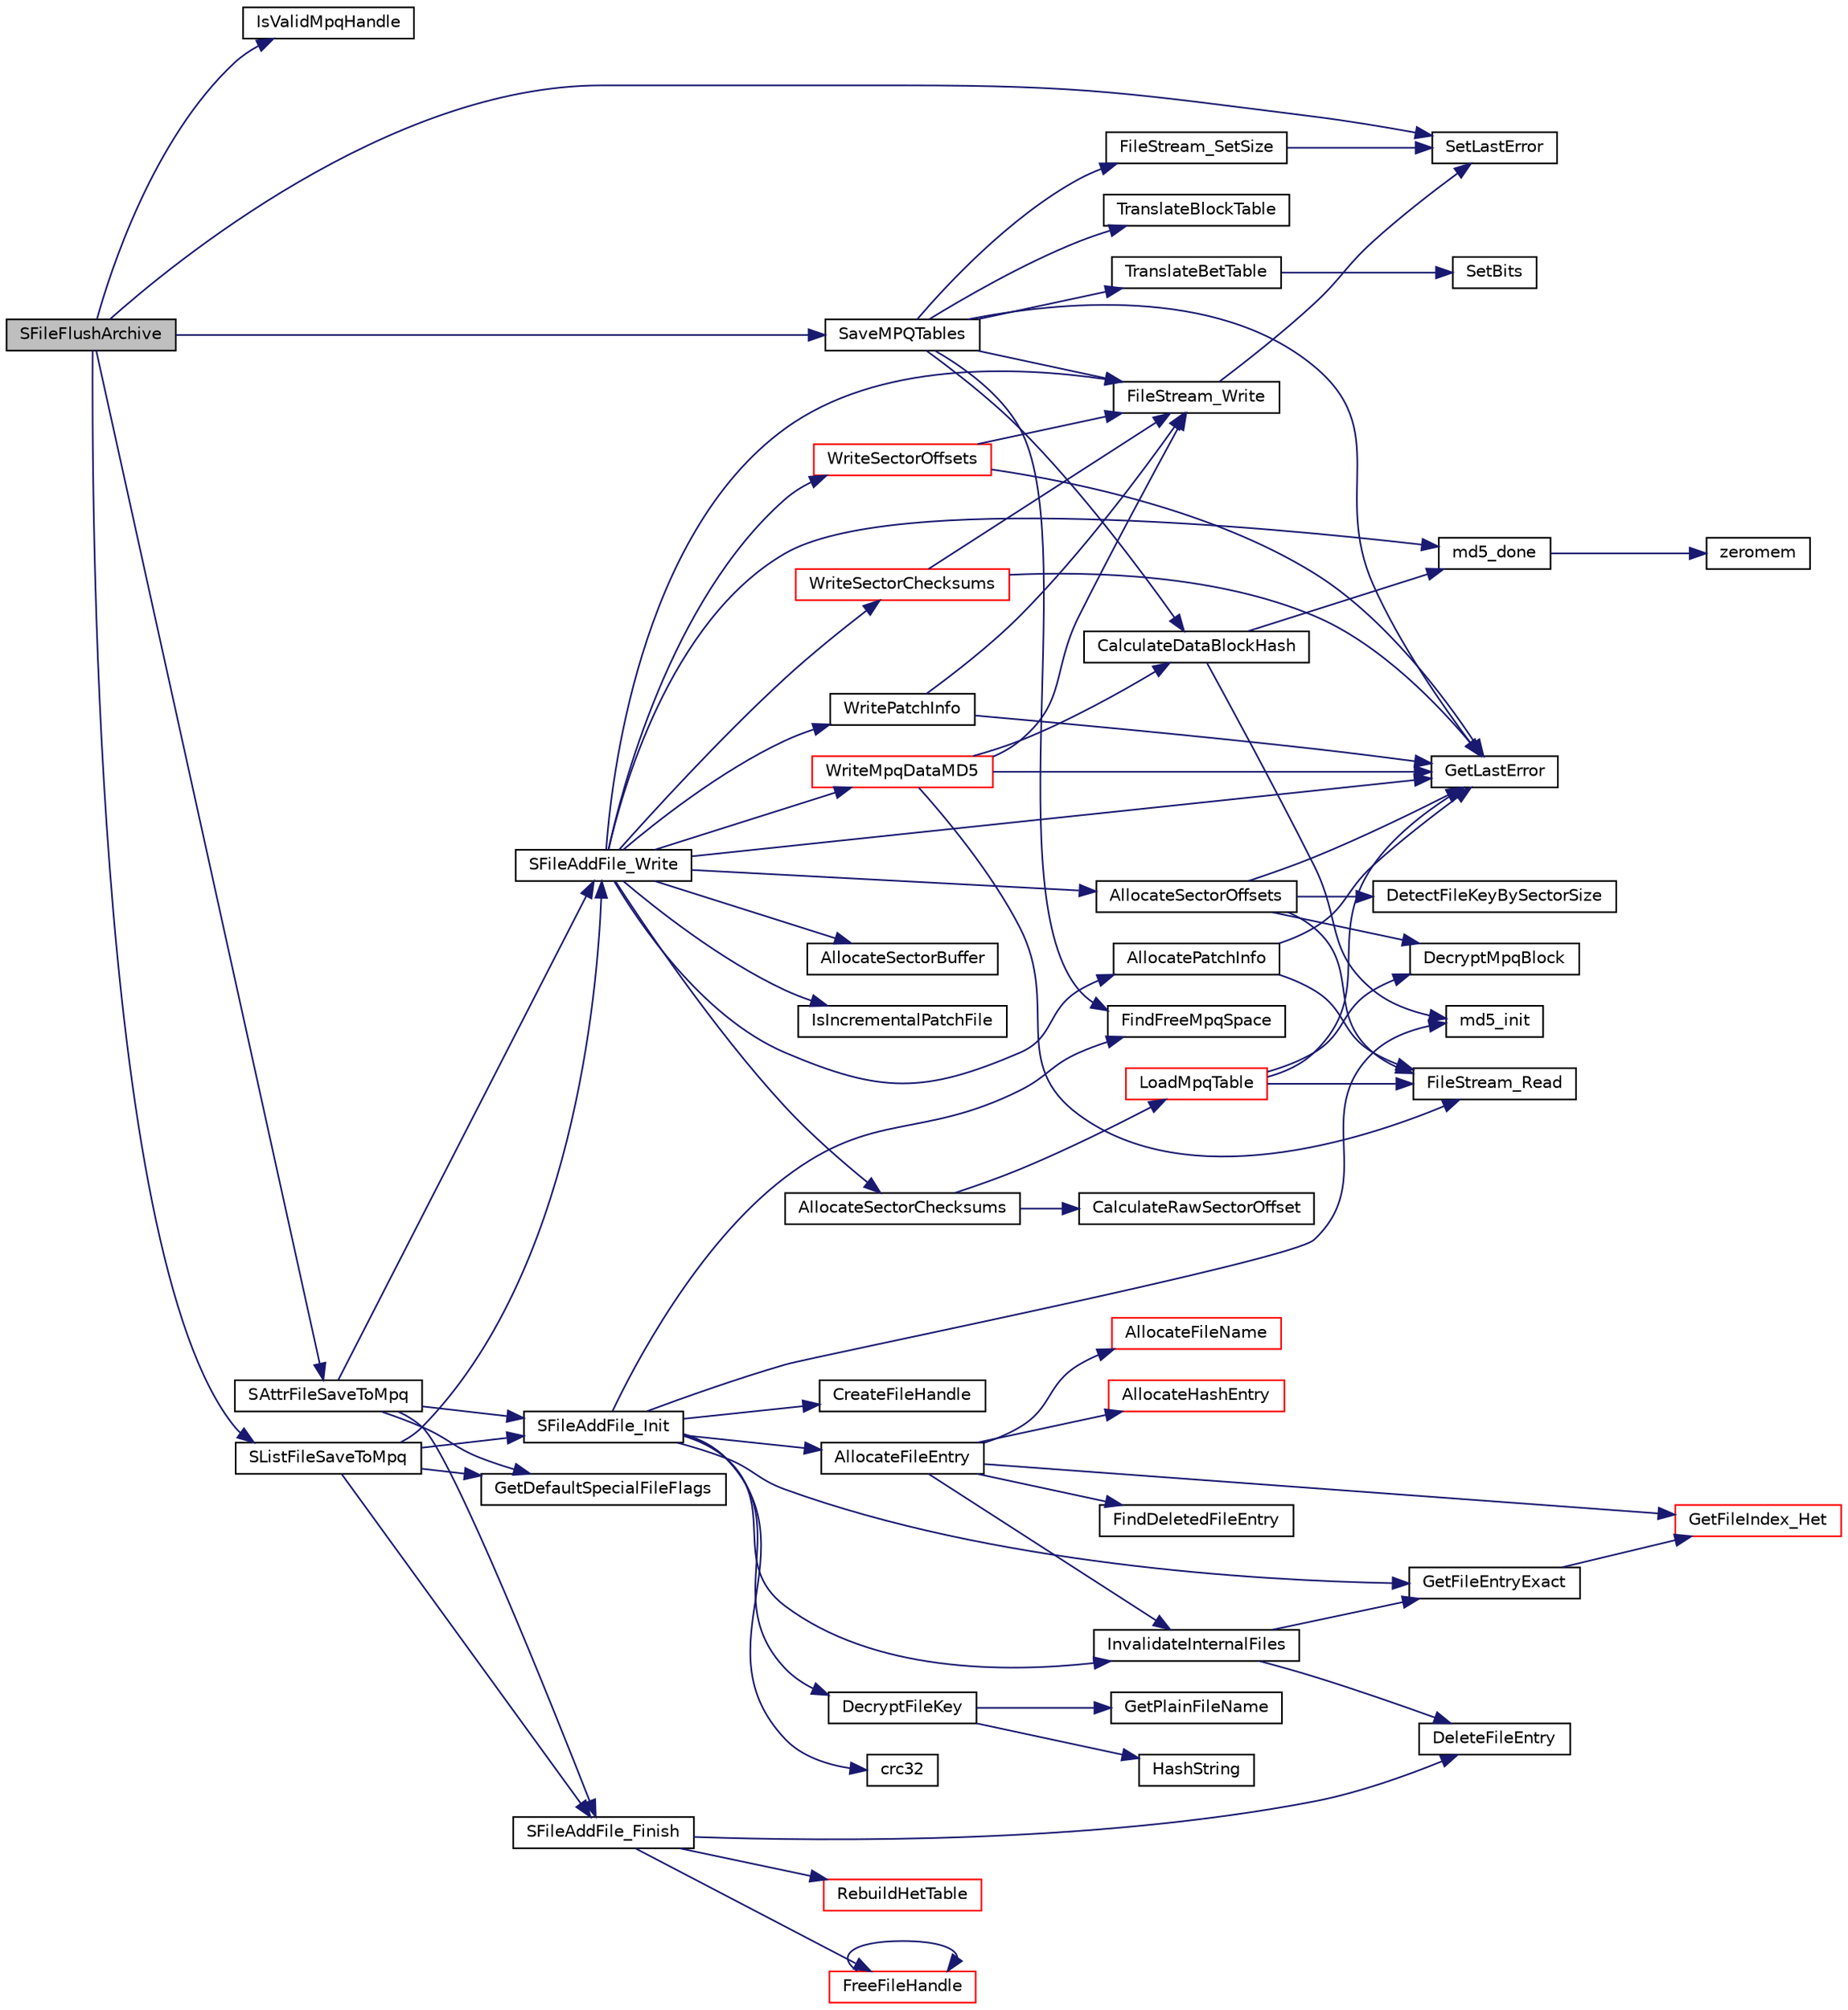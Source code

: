 digraph G
{
  edge [fontname="Helvetica",fontsize="10",labelfontname="Helvetica",labelfontsize="10"];
  node [fontname="Helvetica",fontsize="10",shape=record];
  rankdir="LR";
  Node1 [label="SFileFlushArchive",height=0.2,width=0.4,color="black", fillcolor="grey75", style="filled" fontcolor="black"];
  Node1 -> Node2 [color="midnightblue",fontsize="10",style="solid",fontname="Helvetica"];
  Node2 [label="IsValidMpqHandle",height=0.2,width=0.4,color="black", fillcolor="white", style="filled",URL="$_s_base_common_8cpp.html#a67882fdf8d424efbb6b2e1f748583a66"];
  Node1 -> Node3 [color="midnightblue",fontsize="10",style="solid",fontname="Helvetica"];
  Node3 [label="SetLastError",height=0.2,width=0.4,color="black", fillcolor="white", style="filled",URL="$_file_stream_8cpp.html#ae12246cf2f9f9aa8e3a6367bd9fa2aed"];
  Node1 -> Node4 [color="midnightblue",fontsize="10",style="solid",fontname="Helvetica"];
  Node4 [label="SListFileSaveToMpq",height=0.2,width=0.4,color="black", fillcolor="white", style="filled",URL="$_s_file_list_file_8cpp.html#a92fbeed559aba21268c7cf0b967e49fc"];
  Node4 -> Node5 [color="midnightblue",fontsize="10",style="solid",fontname="Helvetica"];
  Node5 [label="GetDefaultSpecialFileFlags",height=0.2,width=0.4,color="black", fillcolor="white", style="filled",URL="$_s_base_common_8cpp.html#a2c4f65854e516a828f691cde03e83a4e"];
  Node4 -> Node6 [color="midnightblue",fontsize="10",style="solid",fontname="Helvetica"];
  Node6 [label="SFileAddFile_Init",height=0.2,width=0.4,color="black", fillcolor="white", style="filled",URL="$_s_file_add_file_8cpp.html#a24674a5d1cfc1cb229f704d5ea4d5981"];
  Node6 -> Node7 [color="midnightblue",fontsize="10",style="solid",fontname="Helvetica"];
  Node7 [label="CreateFileHandle",height=0.2,width=0.4,color="black", fillcolor="white", style="filled",URL="$_s_base_common_8cpp.html#af3e146ce1fda8ffaf72d6391956f29a3"];
  Node6 -> Node8 [color="midnightblue",fontsize="10",style="solid",fontname="Helvetica"];
  Node8 [label="FindFreeMpqSpace",height=0.2,width=0.4,color="black", fillcolor="white", style="filled",URL="$_s_base_common_8cpp.html#acb18aa3b31bc45f95eb5e493c619ce52"];
  Node6 -> Node9 [color="midnightblue",fontsize="10",style="solid",fontname="Helvetica"];
  Node9 [label="GetFileEntryExact",height=0.2,width=0.4,color="black", fillcolor="white", style="filled",URL="$_s_base_file_table_8cpp.html#a90069131da300c2a6d9ff0b7a1b41806"];
  Node9 -> Node10 [color="midnightblue",fontsize="10",style="solid",fontname="Helvetica"];
  Node10 [label="GetFileIndex_Het",height=0.2,width=0.4,color="red", fillcolor="white", style="filled",URL="$_s_base_file_table_8cpp.html#acf04d5326a7dd5e0c5d82598f8e76a50"];
  Node6 -> Node11 [color="midnightblue",fontsize="10",style="solid",fontname="Helvetica"];
  Node11 [label="AllocateFileEntry",height=0.2,width=0.4,color="black", fillcolor="white", style="filled",URL="$_s_base_file_table_8cpp.html#aca2f6b3ece92ea308a9bcd3976e9e03d"];
  Node11 -> Node10 [color="midnightblue",fontsize="10",style="solid",fontname="Helvetica"];
  Node11 -> Node12 [color="midnightblue",fontsize="10",style="solid",fontname="Helvetica"];
  Node12 [label="FindDeletedFileEntry",height=0.2,width=0.4,color="black", fillcolor="white", style="filled",URL="$_s_base_file_table_8cpp.html#a0850e19fb9d5966a38c79f741025f9d6"];
  Node11 -> Node13 [color="midnightblue",fontsize="10",style="solid",fontname="Helvetica"];
  Node13 [label="InvalidateInternalFiles",height=0.2,width=0.4,color="black", fillcolor="white", style="filled",URL="$_s_base_file_table_8cpp.html#a49c99a591813b88b38d9d219af88a8d4"];
  Node13 -> Node9 [color="midnightblue",fontsize="10",style="solid",fontname="Helvetica"];
  Node13 -> Node14 [color="midnightblue",fontsize="10",style="solid",fontname="Helvetica"];
  Node14 [label="DeleteFileEntry",height=0.2,width=0.4,color="black", fillcolor="white", style="filled",URL="$_s_base_file_table_8cpp.html#ab491aefc6c1009d67e63868ea2be6ecc"];
  Node11 -> Node15 [color="midnightblue",fontsize="10",style="solid",fontname="Helvetica"];
  Node15 [label="AllocateFileName",height=0.2,width=0.4,color="red", fillcolor="white", style="filled",URL="$_s_base_file_table_8cpp.html#a551f6e01e95accafb0042ae9b8d81e61"];
  Node11 -> Node16 [color="midnightblue",fontsize="10",style="solid",fontname="Helvetica"];
  Node16 [label="AllocateHashEntry",height=0.2,width=0.4,color="red", fillcolor="white", style="filled",URL="$_s_base_common_8cpp.html#a259665299cf78eb0e253b08d6489da68"];
  Node6 -> Node13 [color="midnightblue",fontsize="10",style="solid",fontname="Helvetica"];
  Node6 -> Node17 [color="midnightblue",fontsize="10",style="solid",fontname="Helvetica"];
  Node17 [label="DecryptFileKey",height=0.2,width=0.4,color="black", fillcolor="white", style="filled",URL="$_s_base_common_8cpp.html#af48f792817421c6ae782d3ea4f6e8772"];
  Node17 -> Node18 [color="midnightblue",fontsize="10",style="solid",fontname="Helvetica"];
  Node18 [label="GetPlainFileName",height=0.2,width=0.4,color="black", fillcolor="white", style="filled",URL="$_file_stream_8cpp.html#a4182f61165951a9334874d488e089844"];
  Node17 -> Node19 [color="midnightblue",fontsize="10",style="solid",fontname="Helvetica"];
  Node19 [label="HashString",height=0.2,width=0.4,color="black", fillcolor="white", style="filled",URL="$_s_base_common_8cpp.html#a253e7854c54b950673d285bc8ceba83a"];
  Node6 -> Node20 [color="midnightblue",fontsize="10",style="solid",fontname="Helvetica"];
  Node20 [label="md5_init",height=0.2,width=0.4,color="black", fillcolor="white", style="filled",URL="$md5_8c.html#a26c1379e5ead2590effec89de6b8cd11"];
  Node6 -> Node21 [color="midnightblue",fontsize="10",style="solid",fontname="Helvetica"];
  Node21 [label="crc32",height=0.2,width=0.4,color="black", fillcolor="white", style="filled",URL="$zlib_2crc32_8c.html#af5a1c7b05170540ef3bb084e6cf903c4"];
  Node4 -> Node22 [color="midnightblue",fontsize="10",style="solid",fontname="Helvetica"];
  Node22 [label="SFileAddFile_Write",height=0.2,width=0.4,color="black", fillcolor="white", style="filled",URL="$_s_file_add_file_8cpp.html#a8bbeffca003d324051f5a4d93a6862a3"];
  Node22 -> Node23 [color="midnightblue",fontsize="10",style="solid",fontname="Helvetica"];
  Node23 [label="AllocateSectorBuffer",height=0.2,width=0.4,color="black", fillcolor="white", style="filled",URL="$_s_base_common_8cpp.html#a39393674112575a09c309d648d59a3eb"];
  Node22 -> Node24 [color="midnightblue",fontsize="10",style="solid",fontname="Helvetica"];
  Node24 [label="IsIncrementalPatchFile",height=0.2,width=0.4,color="black", fillcolor="white", style="filled",URL="$_s_file_patch_archives_8cpp.html#ab5bb17d96d449e811cb62181805307e0"];
  Node22 -> Node25 [color="midnightblue",fontsize="10",style="solid",fontname="Helvetica"];
  Node25 [label="AllocatePatchInfo",height=0.2,width=0.4,color="black", fillcolor="white", style="filled",URL="$_s_base_common_8cpp.html#ace1d87f4df2379a25c5516fbcc027d0c"];
  Node25 -> Node26 [color="midnightblue",fontsize="10",style="solid",fontname="Helvetica"];
  Node26 [label="FileStream_Read",height=0.2,width=0.4,color="black", fillcolor="white", style="filled",URL="$_file_stream_8cpp.html#a593f3b1416f7497c28fa5552cd1b3003"];
  Node25 -> Node27 [color="midnightblue",fontsize="10",style="solid",fontname="Helvetica"];
  Node27 [label="GetLastError",height=0.2,width=0.4,color="black", fillcolor="white", style="filled",URL="$_file_stream_8cpp.html#a10b9a284527af83a44533867b0aff0fc"];
  Node22 -> Node28 [color="midnightblue",fontsize="10",style="solid",fontname="Helvetica"];
  Node28 [label="AllocateSectorOffsets",height=0.2,width=0.4,color="black", fillcolor="white", style="filled",URL="$_s_base_common_8cpp.html#ae7c6e8b33178ca275ec20f68329b5d55"];
  Node28 -> Node26 [color="midnightblue",fontsize="10",style="solid",fontname="Helvetica"];
  Node28 -> Node27 [color="midnightblue",fontsize="10",style="solid",fontname="Helvetica"];
  Node28 -> Node29 [color="midnightblue",fontsize="10",style="solid",fontname="Helvetica"];
  Node29 [label="DetectFileKeyBySectorSize",height=0.2,width=0.4,color="black", fillcolor="white", style="filled",URL="$_s_base_common_8cpp.html#a2ee395fedefc3dea1b3606db90530f0f"];
  Node28 -> Node30 [color="midnightblue",fontsize="10",style="solid",fontname="Helvetica"];
  Node30 [label="DecryptMpqBlock",height=0.2,width=0.4,color="black", fillcolor="white", style="filled",URL="$_s_base_common_8cpp.html#a66f0f8a3367d5feb073639de03872a7e"];
  Node22 -> Node31 [color="midnightblue",fontsize="10",style="solid",fontname="Helvetica"];
  Node31 [label="AllocateSectorChecksums",height=0.2,width=0.4,color="black", fillcolor="white", style="filled",URL="$_s_base_common_8cpp.html#a625957b3c4515b0d8664c2c7733f5ae2"];
  Node31 -> Node32 [color="midnightblue",fontsize="10",style="solid",fontname="Helvetica"];
  Node32 [label="CalculateRawSectorOffset",height=0.2,width=0.4,color="black", fillcolor="white", style="filled",URL="$_s_base_common_8cpp.html#a7b6bce2874782a80fc6a7ce477e8ab5e"];
  Node31 -> Node33 [color="midnightblue",fontsize="10",style="solid",fontname="Helvetica"];
  Node33 [label="LoadMpqTable",height=0.2,width=0.4,color="red", fillcolor="white", style="filled",URL="$_s_base_common_8cpp.html#acde8de4b5a47ec4e8e229fa47d71b232"];
  Node33 -> Node26 [color="midnightblue",fontsize="10",style="solid",fontname="Helvetica"];
  Node33 -> Node30 [color="midnightblue",fontsize="10",style="solid",fontname="Helvetica"];
  Node33 -> Node27 [color="midnightblue",fontsize="10",style="solid",fontname="Helvetica"];
  Node22 -> Node34 [color="midnightblue",fontsize="10",style="solid",fontname="Helvetica"];
  Node34 [label="FileStream_Write",height=0.2,width=0.4,color="black", fillcolor="white", style="filled",URL="$_file_stream_8cpp.html#a36307955e8de92f5ea26be07ea3b9cb4"];
  Node34 -> Node3 [color="midnightblue",fontsize="10",style="solid",fontname="Helvetica"];
  Node22 -> Node27 [color="midnightblue",fontsize="10",style="solid",fontname="Helvetica"];
  Node22 -> Node35 [color="midnightblue",fontsize="10",style="solid",fontname="Helvetica"];
  Node35 [label="md5_done",height=0.2,width=0.4,color="black", fillcolor="white", style="filled",URL="$md5_8c.html#aee76a4c9f37bfe88d943301f3fa8126f"];
  Node35 -> Node36 [color="midnightblue",fontsize="10",style="solid",fontname="Helvetica"];
  Node36 [label="zeromem",height=0.2,width=0.4,color="black", fillcolor="white", style="filled",URL="$tomcrypt__misc_8h.html#a7ecf35c558d5f07c279cfc4f5231b655"];
  Node22 -> Node37 [color="midnightblue",fontsize="10",style="solid",fontname="Helvetica"];
  Node37 [label="WriteSectorChecksums",height=0.2,width=0.4,color="red", fillcolor="white", style="filled",URL="$_s_base_common_8cpp.html#a336ebf1e01d695363f7f25a474e627de"];
  Node37 -> Node34 [color="midnightblue",fontsize="10",style="solid",fontname="Helvetica"];
  Node37 -> Node27 [color="midnightblue",fontsize="10",style="solid",fontname="Helvetica"];
  Node22 -> Node38 [color="midnightblue",fontsize="10",style="solid",fontname="Helvetica"];
  Node38 [label="WritePatchInfo",height=0.2,width=0.4,color="black", fillcolor="white", style="filled",URL="$_s_base_common_8cpp.html#ae019465d798f9926fd5cc63697d664f7"];
  Node38 -> Node34 [color="midnightblue",fontsize="10",style="solid",fontname="Helvetica"];
  Node38 -> Node27 [color="midnightblue",fontsize="10",style="solid",fontname="Helvetica"];
  Node22 -> Node39 [color="midnightblue",fontsize="10",style="solid",fontname="Helvetica"];
  Node39 [label="WriteSectorOffsets",height=0.2,width=0.4,color="red", fillcolor="white", style="filled",URL="$_s_base_common_8cpp.html#a55f6d721d95cc322bd68f273b1e40ae1"];
  Node39 -> Node34 [color="midnightblue",fontsize="10",style="solid",fontname="Helvetica"];
  Node39 -> Node27 [color="midnightblue",fontsize="10",style="solid",fontname="Helvetica"];
  Node22 -> Node40 [color="midnightblue",fontsize="10",style="solid",fontname="Helvetica"];
  Node40 [label="WriteMpqDataMD5",height=0.2,width=0.4,color="red", fillcolor="white", style="filled",URL="$_s_base_common_8cpp.html#ad65eac195a2ffc9e9ad511d7b381a9a5"];
  Node40 -> Node26 [color="midnightblue",fontsize="10",style="solid",fontname="Helvetica"];
  Node40 -> Node27 [color="midnightblue",fontsize="10",style="solid",fontname="Helvetica"];
  Node40 -> Node41 [color="midnightblue",fontsize="10",style="solid",fontname="Helvetica"];
  Node41 [label="CalculateDataBlockHash",height=0.2,width=0.4,color="black", fillcolor="white", style="filled",URL="$_s_base_common_8cpp.html#aec4669e8a9275dc112ebca320ae0e08a"];
  Node41 -> Node20 [color="midnightblue",fontsize="10",style="solid",fontname="Helvetica"];
  Node41 -> Node35 [color="midnightblue",fontsize="10",style="solid",fontname="Helvetica"];
  Node40 -> Node34 [color="midnightblue",fontsize="10",style="solid",fontname="Helvetica"];
  Node4 -> Node42 [color="midnightblue",fontsize="10",style="solid",fontname="Helvetica"];
  Node42 [label="SFileAddFile_Finish",height=0.2,width=0.4,color="black", fillcolor="white", style="filled",URL="$_s_file_add_file_8cpp.html#ad5fd5f53f46b1786c28ffd042b631207"];
  Node42 -> Node43 [color="midnightblue",fontsize="10",style="solid",fontname="Helvetica"];
  Node43 [label="RebuildHetTable",height=0.2,width=0.4,color="red", fillcolor="white", style="filled",URL="$_s_base_file_table_8cpp.html#a97fd4e4b3730b45b008fbba7dc7c07e8"];
  Node42 -> Node14 [color="midnightblue",fontsize="10",style="solid",fontname="Helvetica"];
  Node42 -> Node44 [color="midnightblue",fontsize="10",style="solid",fontname="Helvetica"];
  Node44 [label="FreeFileHandle",height=0.2,width=0.4,color="red", fillcolor="white", style="filled",URL="$_s_base_common_8cpp.html#a18f4fd98a66477ad38b6b12f27cf2ad0"];
  Node44 -> Node44 [color="midnightblue",fontsize="10",style="solid",fontname="Helvetica"];
  Node1 -> Node45 [color="midnightblue",fontsize="10",style="solid",fontname="Helvetica"];
  Node45 [label="SAttrFileSaveToMpq",height=0.2,width=0.4,color="black", fillcolor="white", style="filled",URL="$_s_file_attributes_8cpp.html#a1f552d4db51760c541354dc64e7808ea"];
  Node45 -> Node5 [color="midnightblue",fontsize="10",style="solid",fontname="Helvetica"];
  Node45 -> Node6 [color="midnightblue",fontsize="10",style="solid",fontname="Helvetica"];
  Node45 -> Node22 [color="midnightblue",fontsize="10",style="solid",fontname="Helvetica"];
  Node45 -> Node42 [color="midnightblue",fontsize="10",style="solid",fontname="Helvetica"];
  Node1 -> Node46 [color="midnightblue",fontsize="10",style="solid",fontname="Helvetica"];
  Node46 [label="SaveMPQTables",height=0.2,width=0.4,color="black", fillcolor="white", style="filled",URL="$_s_base_file_table_8cpp.html#a214be2e28f839a8b8842cd1eb2f3ef71"];
  Node46 -> Node8 [color="midnightblue",fontsize="10",style="solid",fontname="Helvetica"];
  Node46 -> Node47 [color="midnightblue",fontsize="10",style="solid",fontname="Helvetica"];
  Node47 [label="TranslateBetTable",height=0.2,width=0.4,color="black", fillcolor="white", style="filled",URL="$_s_base_file_table_8cpp.html#a21e0e812c080c5c524a57788756b4ca2"];
  Node47 -> Node48 [color="midnightblue",fontsize="10",style="solid",fontname="Helvetica"];
  Node48 [label="SetBits",height=0.2,width=0.4,color="black", fillcolor="white", style="filled",URL="$_s_base_file_table_8cpp.html#a7e3dbff814293faac1f316aa85f0dcf7"];
  Node46 -> Node49 [color="midnightblue",fontsize="10",style="solid",fontname="Helvetica"];
  Node49 [label="TranslateBlockTable",height=0.2,width=0.4,color="black", fillcolor="white", style="filled",URL="$_s_base_file_table_8cpp.html#a54079a3f5f4410dea238bbfcea108f88"];
  Node46 -> Node34 [color="midnightblue",fontsize="10",style="solid",fontname="Helvetica"];
  Node46 -> Node27 [color="midnightblue",fontsize="10",style="solid",fontname="Helvetica"];
  Node46 -> Node50 [color="midnightblue",fontsize="10",style="solid",fontname="Helvetica"];
  Node50 [label="FileStream_SetSize",height=0.2,width=0.4,color="black", fillcolor="white", style="filled",URL="$_file_stream_8cpp.html#abc0fbb4156c7eef2e3162841ffb0d74a"];
  Node50 -> Node3 [color="midnightblue",fontsize="10",style="solid",fontname="Helvetica"];
  Node46 -> Node41 [color="midnightblue",fontsize="10",style="solid",fontname="Helvetica"];
}

